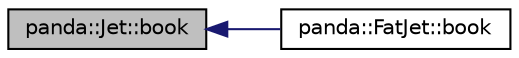 digraph "panda::Jet::book"
{
 // INTERACTIVE_SVG=YES
  edge [fontname="Helvetica",fontsize="10",labelfontname="Helvetica",labelfontsize="10"];
  node [fontname="Helvetica",fontsize="10",shape=record];
  rankdir="LR";
  Node1 [label="panda::Jet::book",height=0.2,width=0.4,color="black", fillcolor="grey75", style="filled" fontcolor="black"];
  Node1 -> Node2 [dir="back",color="midnightblue",fontsize="10",style="solid"];
  Node2 [label="panda::FatJet::book",height=0.2,width=0.4,color="black", fillcolor="white", style="filled",URL="$classpanda_1_1FatJet.html#a733475668d0bd2a7dd5030909e87305c",tooltip="Book new branches to the tree corresponding to the variables of this object. "];
}
